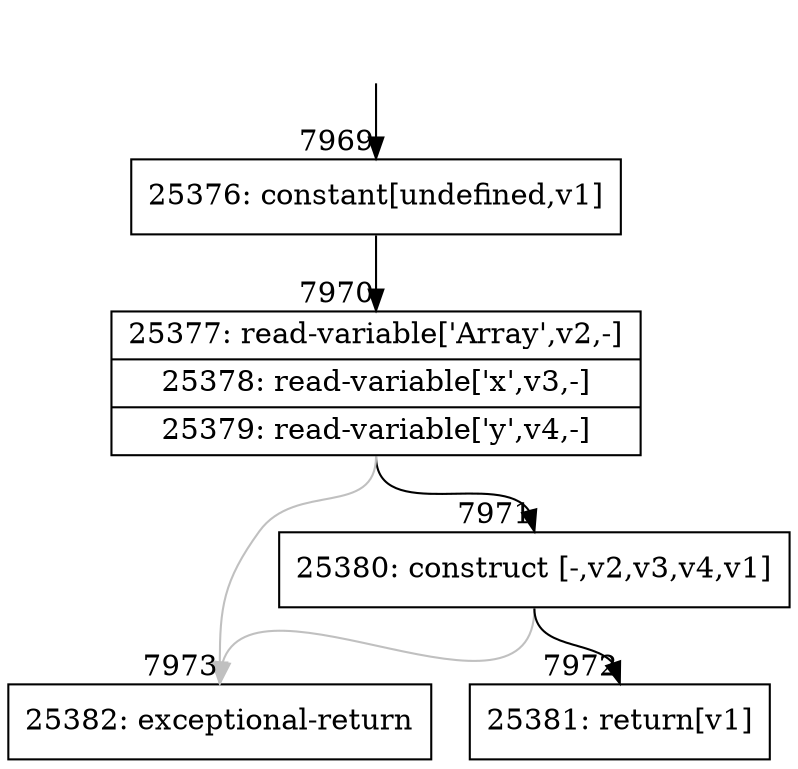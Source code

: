 digraph {
rankdir="TD"
BB_entry752[shape=none,label=""];
BB_entry752 -> BB7969 [tailport=s, headport=n, headlabel="    7969"]
BB7969 [shape=record label="{25376: constant[undefined,v1]}" ] 
BB7969 -> BB7970 [tailport=s, headport=n, headlabel="      7970"]
BB7970 [shape=record label="{25377: read-variable['Array',v2,-]|25378: read-variable['x',v3,-]|25379: read-variable['y',v4,-]}" ] 
BB7970 -> BB7971 [tailport=s, headport=n, headlabel="      7971"]
BB7970 -> BB7973 [tailport=s, headport=n, color=gray, headlabel="      7973"]
BB7971 [shape=record label="{25380: construct [-,v2,v3,v4,v1]}" ] 
BB7971 -> BB7972 [tailport=s, headport=n, headlabel="      7972"]
BB7971 -> BB7973 [tailport=s, headport=n, color=gray]
BB7972 [shape=record label="{25381: return[v1]}" ] 
BB7973 [shape=record label="{25382: exceptional-return}" ] 
//#$~ 4576
}
